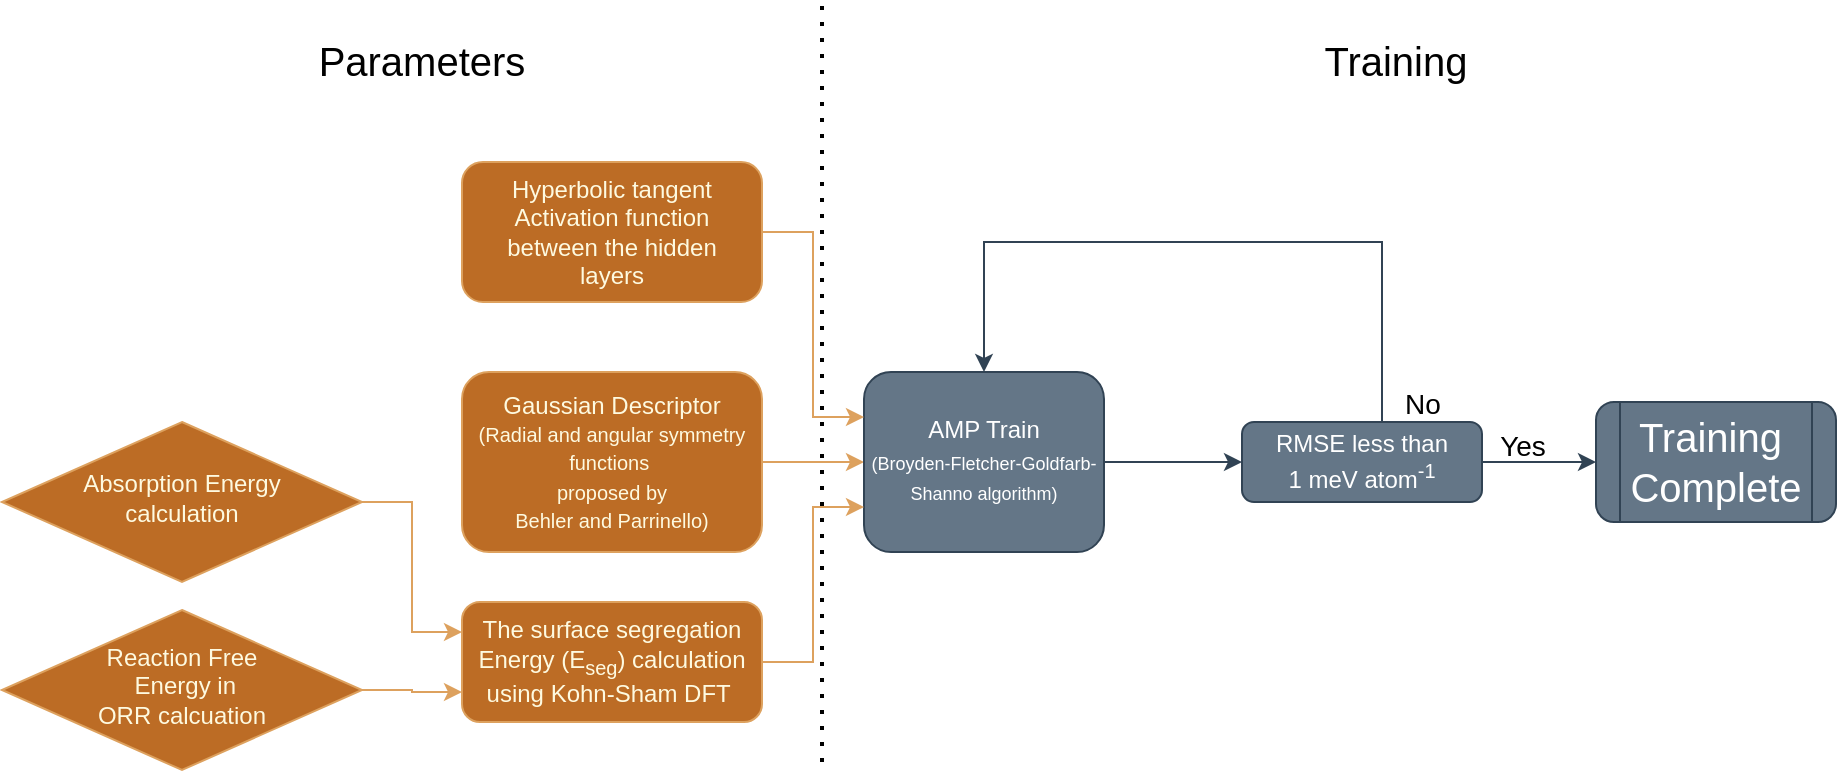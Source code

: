 <mxfile version="21.3.7" type="github">
  <diagram id="C5RBs43oDa-KdzZeNtuy" name="Page-1">
    <mxGraphModel dx="1129" dy="701" grid="1" gridSize="10" guides="1" tooltips="1" connect="1" arrows="1" fold="1" page="1" pageScale="1" pageWidth="827" pageHeight="1169" math="0" shadow="0">
      <root>
        <mxCell id="WIyWlLk6GJQsqaUBKTNV-0" />
        <mxCell id="WIyWlLk6GJQsqaUBKTNV-1" parent="WIyWlLk6GJQsqaUBKTNV-0" />
        <mxCell id="9tdN0gfASJVL4DcfJ6oB-5" value="" style="edgeStyle=orthogonalEdgeStyle;rounded=0;hachureGap=4;orthogonalLoop=1;jettySize=auto;html=1;fontFamily=Architects Daughter;fontSource=https%3A%2F%2Ffonts.googleapis.com%2Fcss%3Ffamily%3DArchitects%2BDaughter;fontSize=16;labelBackgroundColor=none;strokeColor=#DDA15E;fontColor=default;" edge="1" parent="WIyWlLk6GJQsqaUBKTNV-1" source="WIyWlLk6GJQsqaUBKTNV-12" target="9tdN0gfASJVL4DcfJ6oB-4">
          <mxGeometry relative="1" as="geometry" />
        </mxCell>
        <mxCell id="WIyWlLk6GJQsqaUBKTNV-12" value="Gaussian Descriptor&lt;br&gt;&lt;font style=&quot;font-size: 10px;&quot;&gt;(Radial and angular symmetry functions&amp;nbsp;&lt;br&gt;proposed by&lt;br&gt;Behler and Parrinello)&lt;/font&gt;" style="rounded=1;whiteSpace=wrap;html=1;fontSize=12;glass=0;strokeWidth=1;shadow=0;labelBackgroundColor=none;fillColor=#BC6C25;strokeColor=#DDA15E;fontColor=#FEFAE0;" parent="WIyWlLk6GJQsqaUBKTNV-1" vertex="1">
          <mxGeometry x="260" y="285" width="150" height="90" as="geometry" />
        </mxCell>
        <mxCell id="9tdN0gfASJVL4DcfJ6oB-9" value="" style="edgeStyle=orthogonalEdgeStyle;rounded=0;hachureGap=4;orthogonalLoop=1;jettySize=auto;html=1;fontFamily=Architects Daughter;fontSource=https%3A%2F%2Ffonts.googleapis.com%2Fcss%3Ffamily%3DArchitects%2BDaughter;fontSize=16;labelBackgroundColor=none;fontColor=default;fillColor=#647687;strokeColor=#314354;" edge="1" parent="WIyWlLk6GJQsqaUBKTNV-1" source="9tdN0gfASJVL4DcfJ6oB-4" target="9tdN0gfASJVL4DcfJ6oB-8">
          <mxGeometry relative="1" as="geometry" />
        </mxCell>
        <mxCell id="9tdN0gfASJVL4DcfJ6oB-4" value="&lt;font face=&quot;Helvetica&quot;&gt;AMP Train&lt;br&gt;&lt;font style=&quot;font-size: 9px;&quot;&gt;(Broyden-Fletcher-Goldfarb-Shanno algorithm)&lt;/font&gt;&lt;br&gt;&lt;/font&gt;" style="rounded=1;whiteSpace=wrap;html=1;fontSize=12;glass=0;strokeWidth=1;shadow=0;labelBackgroundColor=none;hachureGap=4;fontFamily=Architects Daughter;fontSource=https%3A%2F%2Ffonts.googleapis.com%2Fcss%3Ffamily%3DArchitects%2BDaughter;fillColor=#647687;strokeColor=#314354;fontColor=#ffffff;" vertex="1" parent="WIyWlLk6GJQsqaUBKTNV-1">
          <mxGeometry x="461" y="285" width="120" height="90" as="geometry" />
        </mxCell>
        <mxCell id="9tdN0gfASJVL4DcfJ6oB-15" value="" style="edgeStyle=orthogonalEdgeStyle;rounded=0;hachureGap=4;orthogonalLoop=1;jettySize=auto;html=1;fontFamily=Architects Daughter;fontSource=https%3A%2F%2Ffonts.googleapis.com%2Fcss%3Ffamily%3DArchitects%2BDaughter;fontSize=16;labelBackgroundColor=none;fontColor=default;fillColor=#647687;strokeColor=#314354;" edge="1" parent="WIyWlLk6GJQsqaUBKTNV-1" source="9tdN0gfASJVL4DcfJ6oB-8" target="9tdN0gfASJVL4DcfJ6oB-14">
          <mxGeometry relative="1" as="geometry" />
        </mxCell>
        <mxCell id="9tdN0gfASJVL4DcfJ6oB-16" value="&lt;font color=&quot;#000000&quot; style=&quot;font-size: 14px;&quot; face=&quot;Helvetica&quot;&gt;Yes&lt;/font&gt;" style="edgeLabel;html=1;align=center;verticalAlign=middle;resizable=0;points=[];fontSize=20;fontFamily=Architects Daughter;labelBackgroundColor=none;fontColor=#FEFAE0;" vertex="1" connectable="0" parent="9tdN0gfASJVL4DcfJ6oB-15">
          <mxGeometry x="0.194" y="2" relative="1" as="geometry">
            <mxPoint x="-14" y="-8" as="offset" />
          </mxGeometry>
        </mxCell>
        <mxCell id="9tdN0gfASJVL4DcfJ6oB-24" style="edgeStyle=orthogonalEdgeStyle;rounded=0;hachureGap=4;orthogonalLoop=1;jettySize=auto;html=1;exitX=0.5;exitY=0;exitDx=0;exitDy=0;entryX=0.5;entryY=0;entryDx=0;entryDy=0;fontFamily=Architects Daughter;fontSource=https%3A%2F%2Ffonts.googleapis.com%2Fcss%3Ffamily%3DArchitects%2BDaughter;fontSize=16;labelBackgroundColor=none;fontColor=default;fillColor=#647687;strokeColor=#314354;" edge="1" parent="WIyWlLk6GJQsqaUBKTNV-1" source="9tdN0gfASJVL4DcfJ6oB-8" target="9tdN0gfASJVL4DcfJ6oB-4">
          <mxGeometry relative="1" as="geometry">
            <Array as="points">
              <mxPoint x="720" y="220" />
              <mxPoint x="521" y="220" />
            </Array>
          </mxGeometry>
        </mxCell>
        <mxCell id="9tdN0gfASJVL4DcfJ6oB-25" value="&lt;font color=&quot;#000000&quot; style=&quot;font-size: 14px;&quot; face=&quot;Helvetica&quot;&gt;No&lt;/font&gt;" style="edgeLabel;html=1;align=center;verticalAlign=middle;resizable=0;points=[];fontSize=20;fontFamily=Architects Daughter;labelBackgroundColor=none;fontColor=#FEFAE0;" vertex="1" connectable="0" parent="9tdN0gfASJVL4DcfJ6oB-24">
          <mxGeometry x="-0.814" y="-2" relative="1" as="geometry">
            <mxPoint x="18" y="13" as="offset" />
          </mxGeometry>
        </mxCell>
        <mxCell id="9tdN0gfASJVL4DcfJ6oB-8" value="&lt;font face=&quot;Helvetica&quot;&gt;RMSE less than&lt;br&gt;1 meV atom&lt;sup&gt;-1&lt;/sup&gt;&lt;br&gt;&lt;/font&gt;" style="rounded=1;whiteSpace=wrap;html=1;fontSize=12;glass=0;strokeWidth=1;shadow=0;labelBackgroundColor=none;hachureGap=4;fontFamily=Architects Daughter;fontSource=https%3A%2F%2Ffonts.googleapis.com%2Fcss%3Ffamily%3DArchitects%2BDaughter;fillColor=#647687;strokeColor=#314354;fontColor=#ffffff;" vertex="1" parent="WIyWlLk6GJQsqaUBKTNV-1">
          <mxGeometry x="650" y="310" width="120" height="40" as="geometry" />
        </mxCell>
        <mxCell id="9tdN0gfASJVL4DcfJ6oB-14" value="&lt;font face=&quot;Helvetica&quot;&gt;Training&amp;nbsp;&lt;br&gt;Complete&lt;/font&gt;" style="shape=process;whiteSpace=wrap;html=1;backgroundOutline=1;fontFamily=Architects Daughter;rounded=1;glass=0;strokeWidth=1;shadow=0;labelBackgroundColor=none;hachureGap=4;fontSource=https%3A%2F%2Ffonts.googleapis.com%2Fcss%3Ffamily%3DArchitects%2BDaughter;fontSize=20;fillColor=#647687;strokeColor=#314354;fontColor=#ffffff;" vertex="1" parent="WIyWlLk6GJQsqaUBKTNV-1">
          <mxGeometry x="827" y="300" width="120" height="60" as="geometry" />
        </mxCell>
        <mxCell id="9tdN0gfASJVL4DcfJ6oB-17" value="" style="endArrow=none;dashed=1;html=1;dashPattern=1 3;strokeWidth=2;rounded=0;hachureGap=4;fontFamily=Architects Daughter;fontSource=https%3A%2F%2Ffonts.googleapis.com%2Fcss%3Ffamily%3DArchitects%2BDaughter;fontSize=16;labelBackgroundColor=none;strokeColor=#000000;fontColor=default;" edge="1" parent="WIyWlLk6GJQsqaUBKTNV-1">
          <mxGeometry width="50" height="50" relative="1" as="geometry">
            <mxPoint x="440" y="480" as="sourcePoint" />
            <mxPoint x="440" y="100" as="targetPoint" />
          </mxGeometry>
        </mxCell>
        <mxCell id="9tdN0gfASJVL4DcfJ6oB-18" value="&lt;font color=&quot;#000000&quot; style=&quot;background-color: rgb(255, 255, 255);&quot; face=&quot;Helvetica&quot;&gt;Parameters&lt;/font&gt;" style="text;html=1;strokeColor=none;fillColor=none;align=center;verticalAlign=middle;whiteSpace=wrap;rounded=0;fontSize=20;fontFamily=Architects Daughter;labelBackgroundColor=none;fontColor=#FEFAE0;" vertex="1" parent="WIyWlLk6GJQsqaUBKTNV-1">
          <mxGeometry x="140" y="110" width="200" height="40" as="geometry" />
        </mxCell>
        <mxCell id="9tdN0gfASJVL4DcfJ6oB-19" value="&lt;font color=&quot;#000000&quot; face=&quot;Helvetica&quot;&gt;Training&lt;/font&gt;" style="text;html=1;strokeColor=none;fillColor=none;align=center;verticalAlign=middle;whiteSpace=wrap;rounded=0;fontSize=20;fontFamily=Architects Daughter;labelBackgroundColor=none;fontColor=#FEFAE0;" vertex="1" parent="WIyWlLk6GJQsqaUBKTNV-1">
          <mxGeometry x="627" y="110" width="200" height="40" as="geometry" />
        </mxCell>
        <mxCell id="9tdN0gfASJVL4DcfJ6oB-32" style="edgeStyle=orthogonalEdgeStyle;rounded=0;hachureGap=4;orthogonalLoop=1;jettySize=auto;html=1;entryX=0;entryY=0.75;entryDx=0;entryDy=0;fontFamily=Architects Daughter;fontSource=https%3A%2F%2Ffonts.googleapis.com%2Fcss%3Ffamily%3DArchitects%2BDaughter;fontSize=16;labelBackgroundColor=none;strokeColor=#DDA15E;fontColor=default;" edge="1" parent="WIyWlLk6GJQsqaUBKTNV-1" source="9tdN0gfASJVL4DcfJ6oB-20" target="9tdN0gfASJVL4DcfJ6oB-4">
          <mxGeometry relative="1" as="geometry" />
        </mxCell>
        <mxCell id="9tdN0gfASJVL4DcfJ6oB-20" value="The surface segregation&lt;br&gt;Energy (E&lt;sub&gt;seg&lt;/sub&gt;) calculation&lt;br&gt;using&amp;nbsp;Kohn-Sham DFT&amp;nbsp;" style="rounded=1;whiteSpace=wrap;html=1;fontSize=12;glass=0;strokeWidth=1;shadow=0;labelBackgroundColor=none;fillColor=#BC6C25;strokeColor=#DDA15E;fontColor=#FEFAE0;" vertex="1" parent="WIyWlLk6GJQsqaUBKTNV-1">
          <mxGeometry x="260" y="400" width="150" height="60" as="geometry" />
        </mxCell>
        <mxCell id="9tdN0gfASJVL4DcfJ6oB-30" style="edgeStyle=orthogonalEdgeStyle;rounded=0;hachureGap=4;orthogonalLoop=1;jettySize=auto;html=1;entryX=0;entryY=0.25;entryDx=0;entryDy=0;fontFamily=Architects Daughter;fontSource=https%3A%2F%2Ffonts.googleapis.com%2Fcss%3Ffamily%3DArchitects%2BDaughter;fontSize=16;labelBackgroundColor=none;strokeColor=#DDA15E;fontColor=default;" edge="1" parent="WIyWlLk6GJQsqaUBKTNV-1" source="9tdN0gfASJVL4DcfJ6oB-21" target="9tdN0gfASJVL4DcfJ6oB-20">
          <mxGeometry relative="1" as="geometry" />
        </mxCell>
        <mxCell id="9tdN0gfASJVL4DcfJ6oB-21" value="Absorption Energy&lt;br&gt;calculation" style="rhombus;whiteSpace=wrap;html=1;shadow=0;fontFamily=Helvetica;fontSize=12;align=center;strokeWidth=1;spacing=6;spacingTop=-4;labelBackgroundColor=none;fillColor=#BC6C25;strokeColor=#DDA15E;fontColor=#FEFAE0;" vertex="1" parent="WIyWlLk6GJQsqaUBKTNV-1">
          <mxGeometry x="30" y="310" width="180" height="80" as="geometry" />
        </mxCell>
        <mxCell id="9tdN0gfASJVL4DcfJ6oB-29" style="edgeStyle=orthogonalEdgeStyle;rounded=0;hachureGap=4;orthogonalLoop=1;jettySize=auto;html=1;entryX=0;entryY=0.75;entryDx=0;entryDy=0;fontFamily=Architects Daughter;fontSource=https%3A%2F%2Ffonts.googleapis.com%2Fcss%3Ffamily%3DArchitects%2BDaughter;fontSize=16;labelBackgroundColor=none;strokeColor=#DDA15E;fontColor=default;" edge="1" parent="WIyWlLk6GJQsqaUBKTNV-1" source="9tdN0gfASJVL4DcfJ6oB-26" target="9tdN0gfASJVL4DcfJ6oB-20">
          <mxGeometry relative="1" as="geometry" />
        </mxCell>
        <mxCell id="9tdN0gfASJVL4DcfJ6oB-26" value="Reaction Free&lt;br&gt;&amp;nbsp;Energy in&lt;br&gt;ORR calcuation" style="rhombus;whiteSpace=wrap;html=1;shadow=0;fontFamily=Helvetica;fontSize=12;align=center;strokeWidth=1;spacing=6;spacingTop=-4;labelBackgroundColor=none;fillColor=#BC6C25;strokeColor=#DDA15E;fontColor=#FEFAE0;" vertex="1" parent="WIyWlLk6GJQsqaUBKTNV-1">
          <mxGeometry x="30" y="404" width="180" height="80" as="geometry" />
        </mxCell>
        <mxCell id="9tdN0gfASJVL4DcfJ6oB-31" style="edgeStyle=orthogonalEdgeStyle;rounded=0;hachureGap=4;orthogonalLoop=1;jettySize=auto;html=1;entryX=0;entryY=0.25;entryDx=0;entryDy=0;fontFamily=Architects Daughter;fontSource=https%3A%2F%2Ffonts.googleapis.com%2Fcss%3Ffamily%3DArchitects%2BDaughter;fontSize=16;labelBackgroundColor=none;strokeColor=#DDA15E;fontColor=default;" edge="1" parent="WIyWlLk6GJQsqaUBKTNV-1" source="9tdN0gfASJVL4DcfJ6oB-28" target="9tdN0gfASJVL4DcfJ6oB-4">
          <mxGeometry relative="1" as="geometry" />
        </mxCell>
        <mxCell id="9tdN0gfASJVL4DcfJ6oB-28" value="Hyperbolic tangent&lt;br&gt;Activation function&lt;br&gt;between the hidden&lt;br&gt;layers" style="rounded=1;whiteSpace=wrap;html=1;fontSize=12;glass=0;strokeWidth=1;shadow=0;labelBackgroundColor=none;fillColor=#BC6C25;strokeColor=#DDA15E;fontColor=#FEFAE0;" vertex="1" parent="WIyWlLk6GJQsqaUBKTNV-1">
          <mxGeometry x="260" y="180" width="150" height="70" as="geometry" />
        </mxCell>
      </root>
    </mxGraphModel>
  </diagram>
</mxfile>
